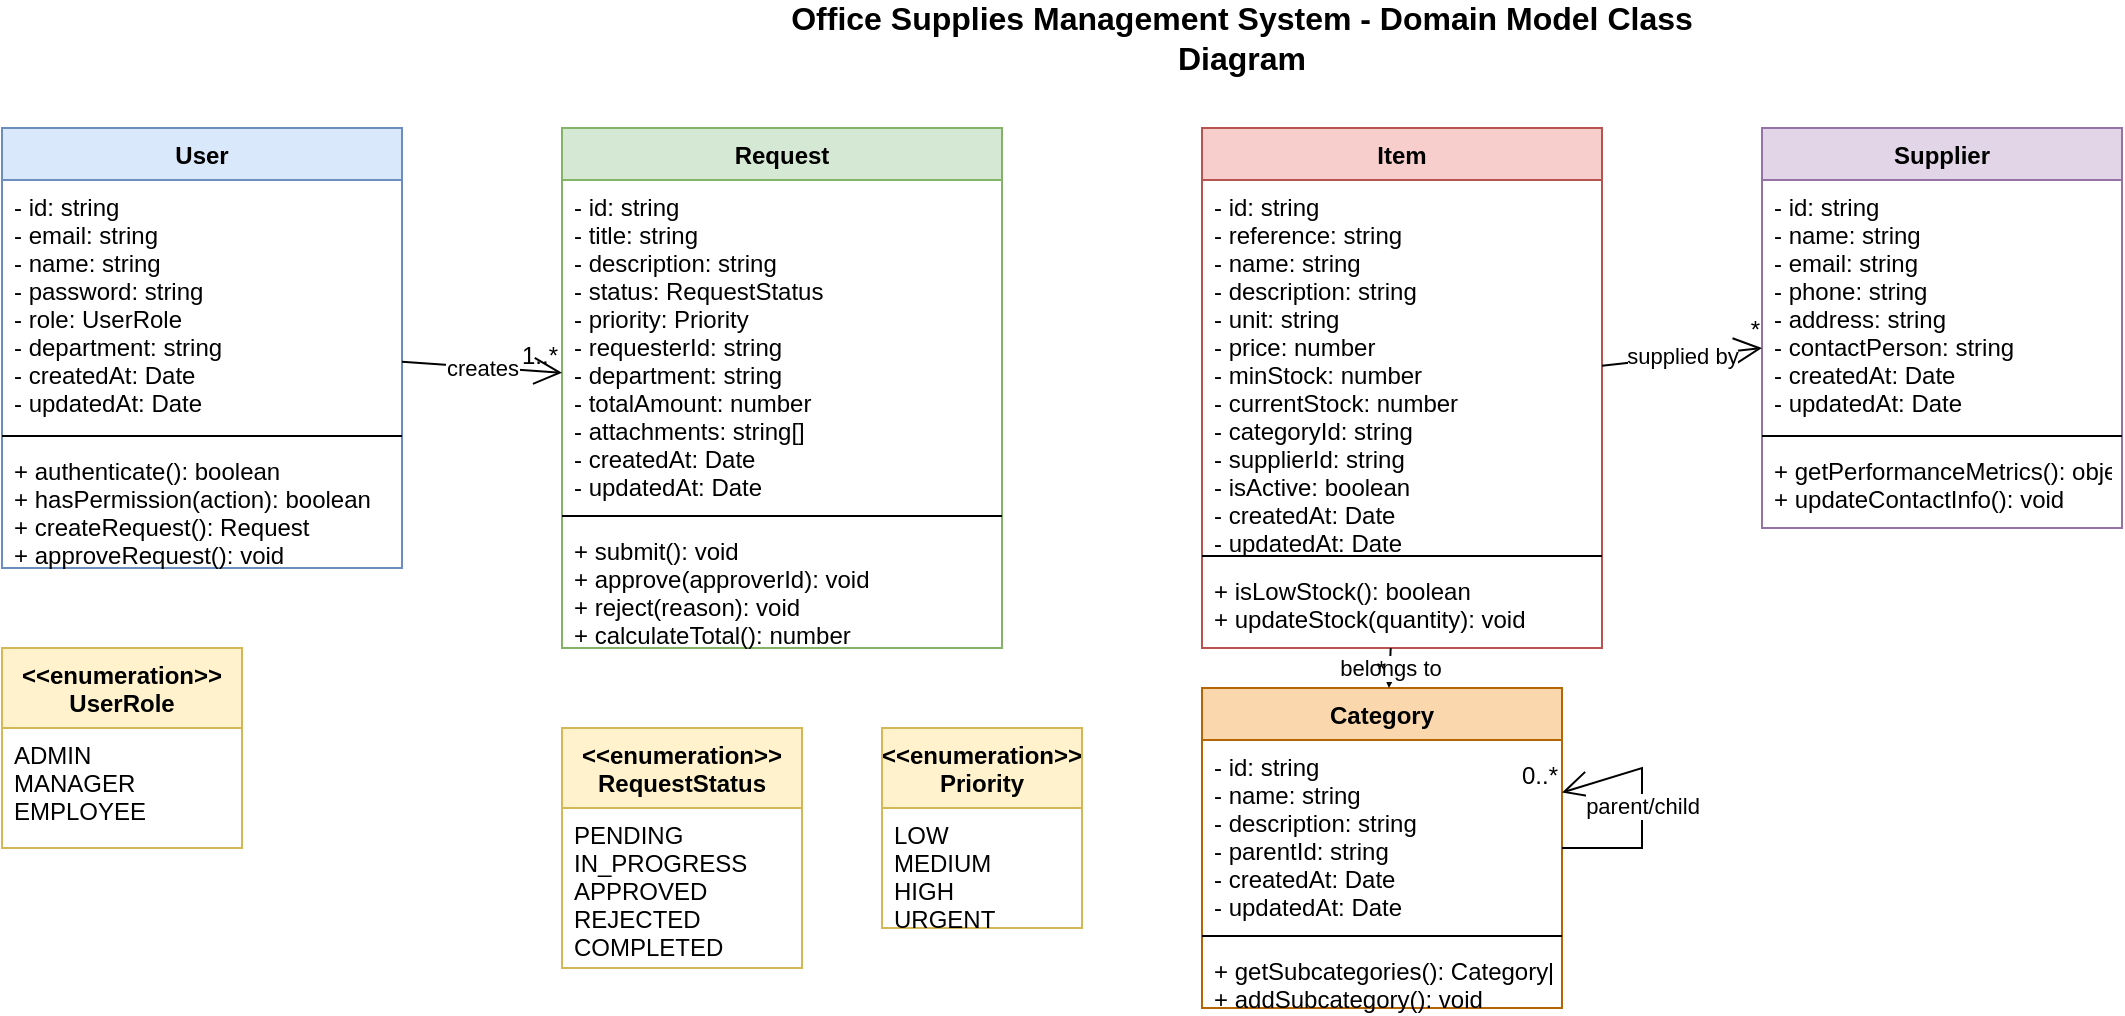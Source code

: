 <mxfile>
    <diagram id="domain-model-class" name="Domain Model Class Diagram">
        <mxGraphModel dx="459" dy="287" grid="1" gridSize="10" guides="1" tooltips="1" connect="1" arrows="1" fold="1" page="1" pageScale="1" pageWidth="1400" pageHeight="900" math="0" shadow="0">
            <root>
                <mxCell id="0"/>
                <mxCell id="1" parent="0"/>
                <mxCell id="title" value="Office Supplies Management System - Domain Model Class Diagram" style="text;html=1;strokeColor=none;fillColor=none;align=center;verticalAlign=middle;whiteSpace=wrap;rounded=0;fontSize=16;fontStyle=1;" parent="1" vertex="1">
                    <mxGeometry x="450" y="20" width="500" height="30" as="geometry"/>
                </mxCell>
                <mxCell id="user-class" value="User" style="swimlane;fontStyle=1;align=center;verticalAlign=top;childLayout=stackLayout;horizontal=1;startSize=26;horizontalStack=0;resizeParent=1;resizeParentMax=0;resizeLast=0;collapsible=1;marginBottom=0;fillColor=#dae8fc;strokeColor=#6c8ebf;" parent="1" vertex="1">
                    <mxGeometry x="80" y="80" width="200" height="220" as="geometry"/>
                </mxCell>
                <mxCell id="user-attributes" value="- id: string&#xa;- email: string&#xa;- name: string&#xa;- password: string&#xa;- role: UserRole&#xa;- department: string&#xa;- createdAt: Date&#xa;- updatedAt: Date" style="text;strokeColor=none;fillColor=none;align=left;verticalAlign=top;spacingLeft=4;spacingRight=4;overflow=hidden;rotatable=0;points=[[0,0.5],[1,0.5]];portConstraint=eastwest;" parent="user-class" vertex="1">
                    <mxGeometry y="26" width="200" height="124" as="geometry"/>
                </mxCell>
                <mxCell id="user-separator" value="" style="line;strokeWidth=1;fillColor=none;align=left;verticalAlign=middle;spacingTop=-1;spacingLeft=3;spacingRight=3;rotatable=0;labelPosition=right;points=[];portConstraint=eastwest;" parent="user-class" vertex="1">
                    <mxGeometry y="150" width="200" height="8" as="geometry"/>
                </mxCell>
                <mxCell id="user-methods" value="+ authenticate(): boolean&#xa;+ hasPermission(action): boolean&#xa;+ createRequest(): Request&#xa;+ approveRequest(): void" style="text;strokeColor=none;fillColor=none;align=left;verticalAlign=top;spacingLeft=4;spacingRight=4;overflow=hidden;rotatable=0;points=[[0,0.5],[1,0.5]];portConstraint=eastwest;" parent="user-class" vertex="1">
                    <mxGeometry y="158" width="200" height="62" as="geometry"/>
                </mxCell>
                <mxCell id="userrole-enum" value="&lt;&lt;enumeration&gt;&gt;&#xa;UserRole" style="swimlane;fontStyle=1;align=center;verticalAlign=top;childLayout=stackLayout;horizontal=1;startSize=40;horizontalStack=0;resizeParent=1;resizeParentMax=0;resizeLast=0;collapsible=1;marginBottom=0;fillColor=#fff2cc;strokeColor=#d6b656;" parent="1" vertex="1">
                    <mxGeometry x="80" y="340" width="120" height="100" as="geometry"/>
                </mxCell>
                <mxCell id="userrole-values" value="ADMIN&#xa;MANAGER&#xa;EMPLOYEE" style="text;strokeColor=none;fillColor=none;align=left;verticalAlign=top;spacingLeft=4;spacingRight=4;overflow=hidden;rotatable=0;points=[[0,0.5],[1,0.5]];portConstraint=eastwest;" parent="userrole-enum" vertex="1">
                    <mxGeometry y="40" width="120" height="60" as="geometry"/>
                </mxCell>
                <mxCell id="request-class" value="Request" style="swimlane;fontStyle=1;align=center;verticalAlign=top;childLayout=stackLayout;horizontal=1;startSize=26;horizontalStack=0;resizeParent=1;resizeParentMax=0;resizeLast=0;collapsible=1;marginBottom=0;fillColor=#d5e8d4;strokeColor=#82b366;" parent="1" vertex="1">
                    <mxGeometry x="360" y="80" width="220" height="260" as="geometry"/>
                </mxCell>
                <mxCell id="request-attributes" value="- id: string&#xa;- title: string&#xa;- description: string&#xa;- status: RequestStatus&#xa;- priority: Priority&#xa;- requesterId: string&#xa;- department: string&#xa;- totalAmount: number&#xa;- attachments: string[]&#xa;- createdAt: Date&#xa;- updatedAt: Date" style="text;strokeColor=none;fillColor=none;align=left;verticalAlign=top;spacingLeft=4;spacingRight=4;overflow=hidden;rotatable=0;points=[[0,0.5],[1,0.5]];portConstraint=eastwest;" parent="request-class" vertex="1">
                    <mxGeometry y="26" width="220" height="164" as="geometry"/>
                </mxCell>
                <mxCell id="request-separator" value="" style="line;strokeWidth=1;fillColor=none;align=left;verticalAlign=middle;spacingTop=-1;spacingLeft=3;spacingRight=3;rotatable=0;labelPosition=right;points=[];portConstraint=eastwest;" parent="request-class" vertex="1">
                    <mxGeometry y="190" width="220" height="8" as="geometry"/>
                </mxCell>
                <mxCell id="request-methods" value="+ submit(): void&#xa;+ approve(approverId): void&#xa;+ reject(reason): void&#xa;+ calculateTotal(): number" style="text;strokeColor=none;fillColor=none;align=left;verticalAlign=top;spacingLeft=4;spacingRight=4;overflow=hidden;rotatable=0;points=[[0,0.5],[1,0.5]];portConstraint=eastwest;" parent="request-class" vertex="1">
                    <mxGeometry y="198" width="220" height="62" as="geometry"/>
                </mxCell>
                <mxCell id="requeststatus-enum" value="&lt;&lt;enumeration&gt;&gt;&#xa;RequestStatus" style="swimlane;fontStyle=1;align=center;verticalAlign=top;childLayout=stackLayout;horizontal=1;startSize=40;horizontalStack=0;resizeParent=1;resizeParentMax=0;resizeLast=0;collapsible=1;marginBottom=0;fillColor=#fff2cc;strokeColor=#d6b656;" parent="1" vertex="1">
                    <mxGeometry x="360" y="380" width="120" height="120" as="geometry"/>
                </mxCell>
                <mxCell id="requeststatus-values" value="PENDING&#xa;IN_PROGRESS&#xa;APPROVED&#xa;REJECTED&#xa;COMPLETED" style="text;strokeColor=none;fillColor=none;align=left;verticalAlign=top;spacingLeft=4;spacingRight=4;overflow=hidden;rotatable=0;points=[[0,0.5],[1,0.5]];portConstraint=eastwest;" parent="requeststatus-enum" vertex="1">
                    <mxGeometry y="40" width="120" height="80" as="geometry"/>
                </mxCell>
                <mxCell id="priority-enum" value="&lt;&lt;enumeration&gt;&gt;&#xa;Priority" style="swimlane;fontStyle=1;align=center;verticalAlign=top;childLayout=stackLayout;horizontal=1;startSize=40;horizontalStack=0;resizeParent=1;resizeParentMax=0;resizeLast=0;collapsible=1;marginBottom=0;fillColor=#fff2cc;strokeColor=#d6b656;" parent="1" vertex="1">
                    <mxGeometry x="520" y="380" width="100" height="100" as="geometry"/>
                </mxCell>
                <mxCell id="priority-values" value="LOW&#xa;MEDIUM&#xa;HIGH&#xa;URGENT" style="text;strokeColor=none;fillColor=none;align=left;verticalAlign=top;spacingLeft=4;spacingRight=4;overflow=hidden;rotatable=0;points=[[0,0.5],[1,0.5]];portConstraint=eastwest;" parent="priority-enum" vertex="1">
                    <mxGeometry y="40" width="100" height="60" as="geometry"/>
                </mxCell>
                <mxCell id="item-class" value="Item" style="swimlane;fontStyle=1;align=center;verticalAlign=top;childLayout=stackLayout;horizontal=1;startSize=26;horizontalStack=0;resizeParent=1;resizeParentMax=0;resizeLast=0;collapsible=1;marginBottom=0;fillColor=#f8cecc;strokeColor=#b85450;" parent="1" vertex="1">
                    <mxGeometry x="680" y="80" width="200" height="260" as="geometry"/>
                </mxCell>
                <mxCell id="item-attributes" value="- id: string&#xa;- reference: string&#xa;- name: string&#xa;- description: string&#xa;- unit: string&#xa;- price: number&#xa;- minStock: number&#xa;- currentStock: number&#xa;- categoryId: string&#xa;- supplierId: string&#xa;- isActive: boolean&#xa;- createdAt: Date&#xa;- updatedAt: Date" style="text;strokeColor=none;fillColor=none;align=left;verticalAlign=top;spacingLeft=4;spacingRight=4;overflow=hidden;rotatable=0;points=[[0,0.5],[1,0.5]];portConstraint=eastwest;" parent="item-class" vertex="1">
                    <mxGeometry y="26" width="200" height="184" as="geometry"/>
                </mxCell>
                <mxCell id="item-separator" value="" style="line;strokeWidth=1;fillColor=none;align=left;verticalAlign=middle;spacingTop=-1;spacingLeft=3;spacingRight=3;rotatable=0;labelPosition=right;points=[];portConstraint=eastwest;" parent="item-class" vertex="1">
                    <mxGeometry y="210" width="200" height="8" as="geometry"/>
                </mxCell>
                <mxCell id="item-methods" value="+ isLowStock(): boolean&#xa;+ updateStock(quantity): void" style="text;strokeColor=none;fillColor=none;align=left;verticalAlign=top;spacingLeft=4;spacingRight=4;overflow=hidden;rotatable=0;points=[[0,0.5],[1,0.5]];portConstraint=eastwest;" parent="item-class" vertex="1">
                    <mxGeometry y="218" width="200" height="42" as="geometry"/>
                </mxCell>
                <mxCell id="supplier-class" value="Supplier" style="swimlane;fontStyle=1;align=center;verticalAlign=top;childLayout=stackLayout;horizontal=1;startSize=26;horizontalStack=0;resizeParent=1;resizeParentMax=0;resizeLast=0;collapsible=1;marginBottom=0;fillColor=#e1d5e7;strokeColor=#9673a6;" parent="1" vertex="1">
                    <mxGeometry x="960" y="80" width="180" height="200" as="geometry"/>
                </mxCell>
                <mxCell id="supplier-attributes" value="- id: string&#xa;- name: string&#xa;- email: string&#xa;- phone: string&#xa;- address: string&#xa;- contactPerson: string&#xa;- createdAt: Date&#xa;- updatedAt: Date" style="text;strokeColor=none;fillColor=none;align=left;verticalAlign=top;spacingLeft=4;spacingRight=4;overflow=hidden;rotatable=0;points=[[0,0.5],[1,0.5]];portConstraint=eastwest;" parent="supplier-class" vertex="1">
                    <mxGeometry y="26" width="180" height="124" as="geometry"/>
                </mxCell>
                <mxCell id="supplier-separator" value="" style="line;strokeWidth=1;fillColor=none;align=left;verticalAlign=middle;spacingTop=-1;spacingLeft=3;spacingRight=3;rotatable=0;labelPosition=right;points=[];portConstraint=eastwest;" parent="supplier-class" vertex="1">
                    <mxGeometry y="150" width="180" height="8" as="geometry"/>
                </mxCell>
                <mxCell id="supplier-methods" value="+ getPerformanceMetrics(): object&#xa;+ updateContactInfo(): void" style="text;strokeColor=none;fillColor=none;align=left;verticalAlign=top;spacingLeft=4;spacingRight=4;overflow=hidden;rotatable=0;points=[[0,0.5],[1,0.5]];portConstraint=eastwest;" parent="supplier-class" vertex="1">
                    <mxGeometry y="158" width="180" height="42" as="geometry"/>
                </mxCell>
                <mxCell id="category-class" value="Category" style="swimlane;fontStyle=1;align=center;verticalAlign=top;childLayout=stackLayout;horizontal=1;startSize=26;horizontalStack=0;resizeParent=1;resizeParentMax=0;resizeLast=0;collapsible=1;marginBottom=0;fillColor=#fad7ac;strokeColor=#b46504;" parent="1" vertex="1">
                    <mxGeometry x="680" y="360" width="180" height="160" as="geometry"/>
                </mxCell>
                <mxCell id="category-attributes" value="- id: string&#xa;- name: string&#xa;- description: string&#xa;- parentId: string&#xa;- createdAt: Date&#xa;- updatedAt: Date" style="text;strokeColor=none;fillColor=none;align=left;verticalAlign=top;spacingLeft=4;spacingRight=4;overflow=hidden;rotatable=0;points=[[0,0.5],[1,0.5]];portConstraint=eastwest;" parent="category-class" vertex="1">
                    <mxGeometry y="26" width="180" height="94" as="geometry"/>
                </mxCell>
                <mxCell id="category-separator" value="" style="line;strokeWidth=1;fillColor=none;align=left;verticalAlign=middle;spacingTop=-1;spacingLeft=3;spacingRight=3;rotatable=0;labelPosition=right;points=[];portConstraint=eastwest;" parent="category-class" vertex="1">
                    <mxGeometry y="120" width="180" height="8" as="geometry"/>
                </mxCell>
                <mxCell id="category-methods" value="+ getSubcategories(): Category[]&#xa;+ addSubcategory(): void" style="text;strokeColor=none;fillColor=none;align=left;verticalAlign=top;spacingLeft=4;spacingRight=4;overflow=hidden;rotatable=0;points=[[0,0.5],[1,0.5]];portConstraint=eastwest;" parent="category-class" vertex="1">
                    <mxGeometry y="128" width="180" height="32" as="geometry"/>
                </mxCell>

                <!-- Relationships -->
                <!-- User creates Request -->
                <mxCell id="user-request-relation" value="creates" style="endArrow=open;endFill=1;endSize=12;html=1;rounded=0;" edge="1" parent="1" source="user-class" target="request-class">
                    <mxGeometry width="160" relative="1" as="geometry">
                        <mxPoint x="290" y="190" as="sourcePoint"/>
                        <mxPoint x="350" y="190" as="targetPoint"/>
                    </mxGeometry>
                </mxCell>
                <mxCell id="user-request-multiplicity" value="1..*" style="resizable=0;html=1;whiteSpace=wrap;align=right;verticalAlign=bottom;" connectable="0" vertex="1" parent="user-request-relation">
                    <mxGeometry x="1" relative="1" as="geometry"/>
                </mxCell>

                <!-- Item belongs to Category -->
                <mxCell id="item-category-relation" value="belongs to" style="endArrow=open;endFill=1;endSize=12;html=1;rounded=0;" edge="1" parent="1" source="item-class" target="category-class">
                    <mxGeometry width="160" relative="1" as="geometry">
                        <mxPoint x="780" y="340" as="sourcePoint"/>
                        <mxPoint x="780" y="360" as="targetPoint"/>
                    </mxGeometry>
                </mxCell>
                <mxCell id="item-category-multiplicity" value="*" style="resizable=0;html=1;whiteSpace=wrap;align=right;verticalAlign=bottom;" connectable="0" vertex="1" parent="item-category-relation">
                    <mxGeometry x="1" relative="1" as="geometry"/>
                </mxCell>

                <!-- Item supplied by Supplier -->
                <mxCell id="item-supplier-relation" value="supplied by" style="endArrow=open;endFill=1;endSize=12;html=1;rounded=0;" edge="1" parent="1" source="item-class" target="supplier-class">
                    <mxGeometry width="160" relative="1" as="geometry">
                        <mxPoint x="880" y="180" as="sourcePoint"/>
                        <mxPoint x="960" y="180" as="targetPoint"/>
                    </mxGeometry>
                </mxCell>
                <mxCell id="item-supplier-multiplicity" value="*" style="resizable=0;html=1;whiteSpace=wrap;align=right;verticalAlign=bottom;" connectable="0" vertex="1" parent="item-supplier-relation">
                    <mxGeometry x="1" relative="1" as="geometry"/>
                </mxCell>

                <!-- Category self-reference -->
                <mxCell id="category-self-relation" value="parent/child" style="endArrow=open;endFill=1;endSize=12;html=1;rounded=0;" edge="1" parent="1" source="category-class" target="category-class">
                    <mxGeometry width="160" relative="1" as="geometry">
                        <mxPoint x="860" y="440" as="sourcePoint"/>
                        <mxPoint x="900" y="400" as="targetPoint"/>
                        <Array as="points">
                            <mxPoint x="900" y="440"/>
                            <mxPoint x="900" y="400"/>
                        </Array>
                    </mxGeometry>
                </mxCell>
                <mxCell id="category-self-multiplicity" value="0..*" style="resizable=0;html=1;whiteSpace=wrap;align=right;verticalAlign=bottom;" connectable="0" vertex="1" parent="category-self-relation">
                    <mxGeometry x="1" relative="1" as="geometry"/>
                </mxCell>
            </root>
        </mxGraphModel>
    </diagram>
</mxfile>